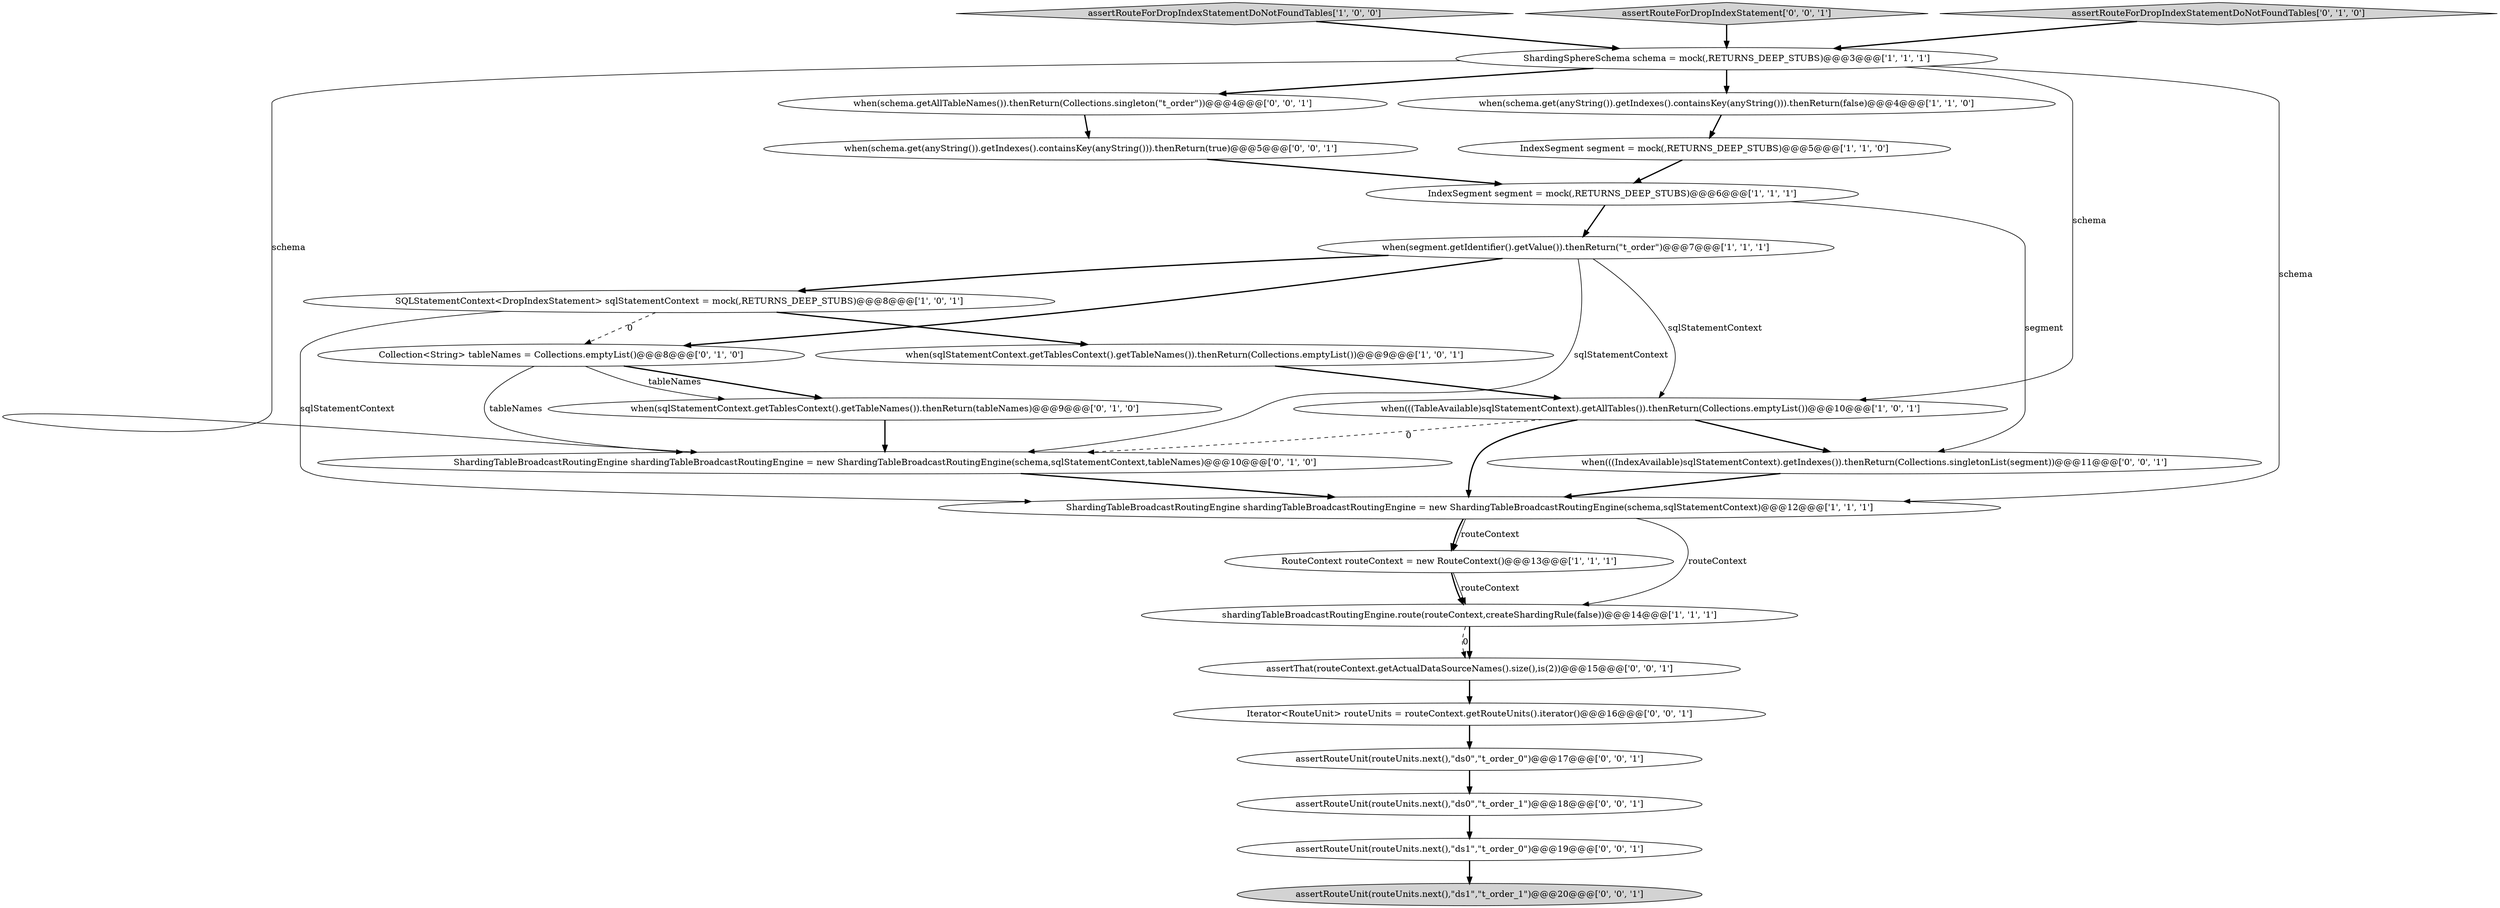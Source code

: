 digraph {
1 [style = filled, label = "assertRouteForDropIndexStatementDoNotFoundTables['1', '0', '0']", fillcolor = lightgray, shape = diamond image = "AAA0AAABBB1BBB"];
6 [style = filled, label = "IndexSegment segment = mock(,RETURNS_DEEP_STUBS)@@@5@@@['1', '1', '0']", fillcolor = white, shape = ellipse image = "AAA0AAABBB1BBB"];
8 [style = filled, label = "shardingTableBroadcastRoutingEngine.route(routeContext,createShardingRule(false))@@@14@@@['1', '1', '1']", fillcolor = white, shape = ellipse image = "AAA0AAABBB1BBB"];
2 [style = filled, label = "IndexSegment segment = mock(,RETURNS_DEEP_STUBS)@@@6@@@['1', '1', '1']", fillcolor = white, shape = ellipse image = "AAA0AAABBB1BBB"];
24 [style = filled, label = "assertRouteUnit(routeUnits.next(),\"ds1\",\"t_order_0\")@@@19@@@['0', '0', '1']", fillcolor = white, shape = ellipse image = "AAA0AAABBB3BBB"];
25 [style = filled, label = "assertRouteUnit(routeUnits.next(),\"ds0\",\"t_order_0\")@@@17@@@['0', '0', '1']", fillcolor = white, shape = ellipse image = "AAA0AAABBB3BBB"];
3 [style = filled, label = "when(segment.getIdentifier().getValue()).thenReturn(\"t_order\")@@@7@@@['1', '1', '1']", fillcolor = white, shape = ellipse image = "AAA0AAABBB1BBB"];
0 [style = filled, label = "when(schema.get(anyString()).getIndexes().containsKey(anyString())).thenReturn(false)@@@4@@@['1', '1', '0']", fillcolor = white, shape = ellipse image = "AAA0AAABBB1BBB"];
23 [style = filled, label = "when(schema.get(anyString()).getIndexes().containsKey(anyString())).thenReturn(true)@@@5@@@['0', '0', '1']", fillcolor = white, shape = ellipse image = "AAA0AAABBB3BBB"];
20 [style = filled, label = "assertRouteUnit(routeUnits.next(),\"ds1\",\"t_order_1\")@@@20@@@['0', '0', '1']", fillcolor = lightgray, shape = ellipse image = "AAA0AAABBB3BBB"];
13 [style = filled, label = "ShardingTableBroadcastRoutingEngine shardingTableBroadcastRoutingEngine = new ShardingTableBroadcastRoutingEngine(schema,sqlStatementContext,tableNames)@@@10@@@['0', '1', '0']", fillcolor = white, shape = ellipse image = "AAA1AAABBB2BBB"];
14 [style = filled, label = "when(sqlStatementContext.getTablesContext().getTableNames()).thenReturn(tableNames)@@@9@@@['0', '1', '0']", fillcolor = white, shape = ellipse image = "AAA0AAABBB2BBB"];
18 [style = filled, label = "assertRouteForDropIndexStatement['0', '0', '1']", fillcolor = lightgray, shape = diamond image = "AAA0AAABBB3BBB"];
4 [style = filled, label = "when(((TableAvailable)sqlStatementContext).getAllTables()).thenReturn(Collections.emptyList())@@@10@@@['1', '0', '1']", fillcolor = white, shape = ellipse image = "AAA0AAABBB1BBB"];
12 [style = filled, label = "Collection<String> tableNames = Collections.emptyList()@@@8@@@['0', '1', '0']", fillcolor = white, shape = ellipse image = "AAA1AAABBB2BBB"];
15 [style = filled, label = "assertRouteForDropIndexStatementDoNotFoundTables['0', '1', '0']", fillcolor = lightgray, shape = diamond image = "AAA0AAABBB2BBB"];
5 [style = filled, label = "ShardingSphereSchema schema = mock(,RETURNS_DEEP_STUBS)@@@3@@@['1', '1', '1']", fillcolor = white, shape = ellipse image = "AAA0AAABBB1BBB"];
16 [style = filled, label = "when(((IndexAvailable)sqlStatementContext).getIndexes()).thenReturn(Collections.singletonList(segment))@@@11@@@['0', '0', '1']", fillcolor = white, shape = ellipse image = "AAA0AAABBB3BBB"];
19 [style = filled, label = "assertThat(routeContext.getActualDataSourceNames().size(),is(2))@@@15@@@['0', '0', '1']", fillcolor = white, shape = ellipse image = "AAA0AAABBB3BBB"];
21 [style = filled, label = "when(schema.getAllTableNames()).thenReturn(Collections.singleton(\"t_order\"))@@@4@@@['0', '0', '1']", fillcolor = white, shape = ellipse image = "AAA0AAABBB3BBB"];
9 [style = filled, label = "SQLStatementContext<DropIndexStatement> sqlStatementContext = mock(,RETURNS_DEEP_STUBS)@@@8@@@['1', '0', '1']", fillcolor = white, shape = ellipse image = "AAA0AAABBB1BBB"];
11 [style = filled, label = "RouteContext routeContext = new RouteContext()@@@13@@@['1', '1', '1']", fillcolor = white, shape = ellipse image = "AAA0AAABBB1BBB"];
17 [style = filled, label = "Iterator<RouteUnit> routeUnits = routeContext.getRouteUnits().iterator()@@@16@@@['0', '0', '1']", fillcolor = white, shape = ellipse image = "AAA0AAABBB3BBB"];
22 [style = filled, label = "assertRouteUnit(routeUnits.next(),\"ds0\",\"t_order_1\")@@@18@@@['0', '0', '1']", fillcolor = white, shape = ellipse image = "AAA0AAABBB3BBB"];
10 [style = filled, label = "when(sqlStatementContext.getTablesContext().getTableNames()).thenReturn(Collections.emptyList())@@@9@@@['1', '0', '1']", fillcolor = white, shape = ellipse image = "AAA0AAABBB1BBB"];
7 [style = filled, label = "ShardingTableBroadcastRoutingEngine shardingTableBroadcastRoutingEngine = new ShardingTableBroadcastRoutingEngine(schema,sqlStatementContext)@@@12@@@['1', '1', '1']", fillcolor = white, shape = ellipse image = "AAA0AAABBB1BBB"];
0->6 [style = bold, label=""];
23->2 [style = bold, label=""];
5->7 [style = solid, label="schema"];
13->7 [style = bold, label=""];
4->7 [style = bold, label=""];
9->12 [style = dashed, label="0"];
4->16 [style = bold, label=""];
22->24 [style = bold, label=""];
7->11 [style = solid, label="routeContext"];
24->20 [style = bold, label=""];
12->14 [style = bold, label=""];
9->7 [style = solid, label="sqlStatementContext"];
3->4 [style = solid, label="sqlStatementContext"];
18->5 [style = bold, label=""];
7->8 [style = solid, label="routeContext"];
14->13 [style = bold, label=""];
5->4 [style = solid, label="schema"];
12->13 [style = solid, label="tableNames"];
7->11 [style = bold, label=""];
2->16 [style = solid, label="segment"];
6->2 [style = bold, label=""];
11->8 [style = solid, label="routeContext"];
2->3 [style = bold, label=""];
5->0 [style = bold, label=""];
8->19 [style = dashed, label="0"];
5->21 [style = bold, label=""];
3->12 [style = bold, label=""];
10->4 [style = bold, label=""];
11->8 [style = bold, label=""];
5->13 [style = solid, label="schema"];
19->17 [style = bold, label=""];
3->9 [style = bold, label=""];
12->14 [style = solid, label="tableNames"];
3->13 [style = solid, label="sqlStatementContext"];
15->5 [style = bold, label=""];
16->7 [style = bold, label=""];
4->13 [style = dashed, label="0"];
21->23 [style = bold, label=""];
25->22 [style = bold, label=""];
17->25 [style = bold, label=""];
8->19 [style = bold, label=""];
9->10 [style = bold, label=""];
1->5 [style = bold, label=""];
}
